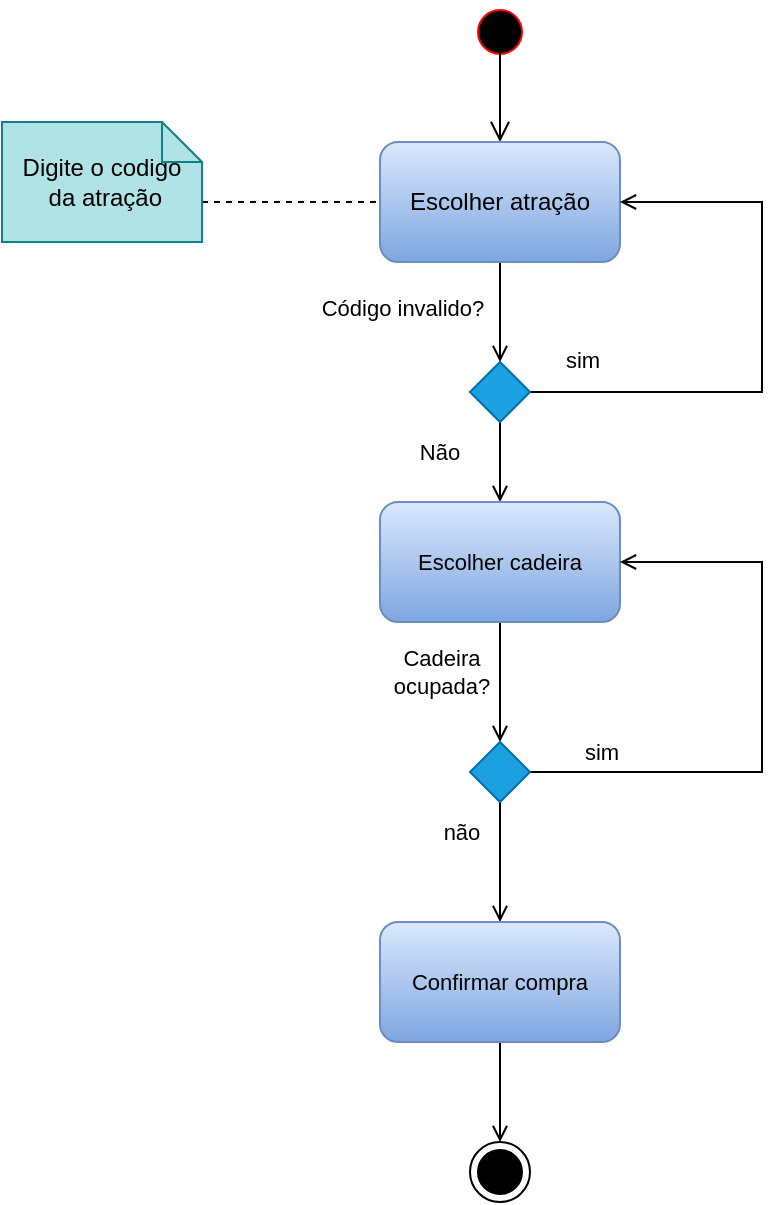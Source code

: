 <mxfile version="21.5.0" type="github">
  <diagram name="Página-1" id="Ujh2-OVXo8DI9-x1-dXK">
    <mxGraphModel dx="1114" dy="616" grid="1" gridSize="10" guides="1" tooltips="1" connect="1" arrows="1" fold="1" page="1" pageScale="1" pageWidth="827" pageHeight="1169" math="0" shadow="0">
      <root>
        <mxCell id="0" />
        <mxCell id="1" parent="0" />
        <mxCell id="xgi4914AB_i4iBTOgvoG-1" value="" style="ellipse;html=1;shape=startState;fillColor=#000000;strokeColor=#ff0000;" vertex="1" parent="1">
          <mxGeometry x="384" y="40" width="30" height="30" as="geometry" />
        </mxCell>
        <mxCell id="xgi4914AB_i4iBTOgvoG-2" value="" style="edgeStyle=orthogonalEdgeStyle;html=1;verticalAlign=bottom;endArrow=open;endSize=8;strokeColor=#000000;rounded=0;exitX=0.5;exitY=0.5;exitDx=0;exitDy=0;exitPerimeter=0;" edge="1" source="xgi4914AB_i4iBTOgvoG-1" parent="1">
          <mxGeometry relative="1" as="geometry">
            <mxPoint x="399" y="110" as="targetPoint" />
          </mxGeometry>
        </mxCell>
        <mxCell id="xgi4914AB_i4iBTOgvoG-9" style="edgeStyle=orthogonalEdgeStyle;rounded=0;orthogonalLoop=1;jettySize=auto;html=1;exitX=0.5;exitY=1;exitDx=0;exitDy=0;entryX=0.5;entryY=0;entryDx=0;entryDy=0;endArrow=open;endFill=0;" edge="1" parent="1" source="xgi4914AB_i4iBTOgvoG-5" target="xgi4914AB_i4iBTOgvoG-6">
          <mxGeometry relative="1" as="geometry" />
        </mxCell>
        <mxCell id="xgi4914AB_i4iBTOgvoG-5" value="Escolher atração" style="rounded=1;whiteSpace=wrap;html=1;fillColor=#dae8fc;gradientColor=#7ea6e0;strokeColor=#6c8ebf;" vertex="1" parent="1">
          <mxGeometry x="339" y="110" width="120" height="60" as="geometry" />
        </mxCell>
        <mxCell id="xgi4914AB_i4iBTOgvoG-11" style="edgeStyle=orthogonalEdgeStyle;shape=connector;rounded=0;orthogonalLoop=1;jettySize=auto;html=1;exitX=1;exitY=0.5;exitDx=0;exitDy=0;entryX=1;entryY=0.5;entryDx=0;entryDy=0;labelBackgroundColor=default;strokeColor=default;fontFamily=Helvetica;fontSize=11;fontColor=default;endArrow=open;endFill=0;" edge="1" parent="1" source="xgi4914AB_i4iBTOgvoG-6" target="xgi4914AB_i4iBTOgvoG-5">
          <mxGeometry relative="1" as="geometry">
            <Array as="points">
              <mxPoint x="530" y="235" />
              <mxPoint x="530" y="140" />
            </Array>
          </mxGeometry>
        </mxCell>
        <mxCell id="xgi4914AB_i4iBTOgvoG-14" style="edgeStyle=orthogonalEdgeStyle;shape=connector;rounded=0;orthogonalLoop=1;jettySize=auto;html=1;exitX=0.5;exitY=1;exitDx=0;exitDy=0;entryX=0.5;entryY=0;entryDx=0;entryDy=0;labelBackgroundColor=default;strokeColor=default;fontFamily=Helvetica;fontSize=11;fontColor=default;endArrow=open;endFill=0;" edge="1" parent="1" source="xgi4914AB_i4iBTOgvoG-6" target="xgi4914AB_i4iBTOgvoG-13">
          <mxGeometry relative="1" as="geometry" />
        </mxCell>
        <mxCell id="xgi4914AB_i4iBTOgvoG-6" value="" style="rhombus;whiteSpace=wrap;html=1;fillColor=#1ba1e2;strokeColor=#006EAF;fontColor=#ffffff;" vertex="1" parent="1">
          <mxGeometry x="384" y="220" width="30" height="30" as="geometry" />
        </mxCell>
        <mxCell id="xgi4914AB_i4iBTOgvoG-8" style="edgeStyle=orthogonalEdgeStyle;rounded=0;orthogonalLoop=1;jettySize=auto;html=1;exitX=0;exitY=0;exitDx=100;exitDy=40;exitPerimeter=0;entryX=0;entryY=0.5;entryDx=0;entryDy=0;dashed=1;endArrow=none;endFill=0;" edge="1" parent="1" source="xgi4914AB_i4iBTOgvoG-7" target="xgi4914AB_i4iBTOgvoG-5">
          <mxGeometry relative="1" as="geometry" />
        </mxCell>
        <mxCell id="xgi4914AB_i4iBTOgvoG-7" value="Digite o codigo&lt;br style=&quot;border-color: var(--border-color);&quot;&gt;&lt;span style=&quot;&quot;&gt;&amp;nbsp;da atração&lt;/span&gt;" style="shape=note;size=20;whiteSpace=wrap;html=1;fillColor=#b0e3e6;strokeColor=#0e8088;" vertex="1" parent="1">
          <mxGeometry x="150" y="100" width="100" height="60" as="geometry" />
        </mxCell>
        <mxCell id="xgi4914AB_i4iBTOgvoG-10" value="&lt;span style=&quot;font-weight: 400;&quot;&gt;Código&lt;/span&gt;&lt;span style=&quot;font-weight: normal;&quot;&gt;&amp;nbsp;invalido?&lt;/span&gt;" style="text;align=center;fontStyle=1;verticalAlign=middle;spacingLeft=3;spacingRight=3;strokeColor=none;rotatable=0;points=[[0,0.5],[1,0.5]];portConstraint=eastwest;html=1;fontSize=11;fontFamily=Helvetica;fontColor=default;" vertex="1" parent="1">
          <mxGeometry x="310" y="180" width="80" height="26" as="geometry" />
        </mxCell>
        <mxCell id="xgi4914AB_i4iBTOgvoG-12" value="&lt;span style=&quot;font-weight: normal;&quot;&gt;sim&lt;/span&gt;" style="text;align=center;fontStyle=1;verticalAlign=middle;spacingLeft=3;spacingRight=3;strokeColor=none;rotatable=0;points=[[0,0.5],[1,0.5]];portConstraint=eastwest;html=1;fontSize=11;fontFamily=Helvetica;fontColor=default;" vertex="1" parent="1">
          <mxGeometry x="400" y="206" width="80" height="26" as="geometry" />
        </mxCell>
        <mxCell id="xgi4914AB_i4iBTOgvoG-18" style="edgeStyle=orthogonalEdgeStyle;shape=connector;rounded=0;orthogonalLoop=1;jettySize=auto;html=1;exitX=0.5;exitY=1;exitDx=0;exitDy=0;entryX=0.5;entryY=0;entryDx=0;entryDy=0;labelBackgroundColor=default;strokeColor=default;fontFamily=Helvetica;fontSize=11;fontColor=default;endArrow=open;endFill=0;" edge="1" parent="1" source="xgi4914AB_i4iBTOgvoG-13" target="xgi4914AB_i4iBTOgvoG-17">
          <mxGeometry relative="1" as="geometry" />
        </mxCell>
        <mxCell id="xgi4914AB_i4iBTOgvoG-13" value="Escolher cadeira" style="rounded=1;whiteSpace=wrap;html=1;fontFamily=Helvetica;fontSize=11;fillColor=#dae8fc;gradientColor=#7ea6e0;strokeColor=#6c8ebf;" vertex="1" parent="1">
          <mxGeometry x="339" y="290" width="120" height="60" as="geometry" />
        </mxCell>
        <mxCell id="xgi4914AB_i4iBTOgvoG-15" value="Não" style="text;html=1;strokeColor=none;fillColor=none;align=center;verticalAlign=middle;whiteSpace=wrap;rounded=0;fontSize=11;fontFamily=Helvetica;fontColor=default;" vertex="1" parent="1">
          <mxGeometry x="339" y="250" width="60" height="30" as="geometry" />
        </mxCell>
        <mxCell id="xgi4914AB_i4iBTOgvoG-21" style="edgeStyle=orthogonalEdgeStyle;shape=connector;rounded=0;orthogonalLoop=1;jettySize=auto;html=1;exitX=1;exitY=0.5;exitDx=0;exitDy=0;entryX=1;entryY=0.5;entryDx=0;entryDy=0;labelBackgroundColor=default;strokeColor=default;fontFamily=Helvetica;fontSize=11;fontColor=default;endArrow=open;endFill=0;" edge="1" parent="1" source="xgi4914AB_i4iBTOgvoG-17" target="xgi4914AB_i4iBTOgvoG-13">
          <mxGeometry relative="1" as="geometry">
            <Array as="points">
              <mxPoint x="530" y="425" />
              <mxPoint x="530" y="320" />
            </Array>
          </mxGeometry>
        </mxCell>
        <mxCell id="xgi4914AB_i4iBTOgvoG-26" style="edgeStyle=orthogonalEdgeStyle;shape=connector;rounded=0;orthogonalLoop=1;jettySize=auto;html=1;exitX=0.5;exitY=1;exitDx=0;exitDy=0;entryX=0.5;entryY=0;entryDx=0;entryDy=0;labelBackgroundColor=default;strokeColor=default;fontFamily=Helvetica;fontSize=11;fontColor=default;endArrow=open;endFill=0;" edge="1" parent="1" source="xgi4914AB_i4iBTOgvoG-17" target="xgi4914AB_i4iBTOgvoG-23">
          <mxGeometry relative="1" as="geometry" />
        </mxCell>
        <mxCell id="xgi4914AB_i4iBTOgvoG-17" value="" style="rhombus;whiteSpace=wrap;html=1;fillColor=#1ba1e2;strokeColor=#006EAF;fontColor=#ffffff;" vertex="1" parent="1">
          <mxGeometry x="384" y="410" width="30" height="30" as="geometry" />
        </mxCell>
        <mxCell id="xgi4914AB_i4iBTOgvoG-19" value="Cadeira ocupada?" style="text;html=1;strokeColor=none;fillColor=none;align=center;verticalAlign=middle;whiteSpace=wrap;rounded=0;fontSize=11;fontFamily=Helvetica;fontColor=default;" vertex="1" parent="1">
          <mxGeometry x="340" y="360" width="60" height="30" as="geometry" />
        </mxCell>
        <mxCell id="xgi4914AB_i4iBTOgvoG-22" value="sim" style="text;html=1;strokeColor=none;fillColor=none;align=center;verticalAlign=middle;whiteSpace=wrap;rounded=0;fontSize=11;fontFamily=Helvetica;fontColor=default;" vertex="1" parent="1">
          <mxGeometry x="420" y="400" width="60" height="30" as="geometry" />
        </mxCell>
        <mxCell id="xgi4914AB_i4iBTOgvoG-29" style="edgeStyle=orthogonalEdgeStyle;shape=connector;rounded=0;orthogonalLoop=1;jettySize=auto;html=1;exitX=0.5;exitY=1;exitDx=0;exitDy=0;entryX=0.5;entryY=0;entryDx=0;entryDy=0;labelBackgroundColor=default;strokeColor=default;fontFamily=Helvetica;fontSize=11;fontColor=default;endArrow=open;endFill=0;" edge="1" parent="1" source="xgi4914AB_i4iBTOgvoG-23" target="xgi4914AB_i4iBTOgvoG-28">
          <mxGeometry relative="1" as="geometry" />
        </mxCell>
        <mxCell id="xgi4914AB_i4iBTOgvoG-23" value="Confirmar compra" style="rounded=1;whiteSpace=wrap;html=1;fontFamily=Helvetica;fontSize=11;fillColor=#dae8fc;gradientColor=#7ea6e0;strokeColor=#6c8ebf;" vertex="1" parent="1">
          <mxGeometry x="339" y="500" width="120" height="60" as="geometry" />
        </mxCell>
        <mxCell id="xgi4914AB_i4iBTOgvoG-27" value="não" style="text;html=1;strokeColor=none;fillColor=none;align=center;verticalAlign=middle;whiteSpace=wrap;rounded=0;fontSize=11;fontFamily=Helvetica;fontColor=default;" vertex="1" parent="1">
          <mxGeometry x="350" y="440" width="60" height="30" as="geometry" />
        </mxCell>
        <mxCell id="xgi4914AB_i4iBTOgvoG-28" value="" style="ellipse;html=1;shape=endState;fillColor=#000000;strokeColor=#000000;fontFamily=Helvetica;fontSize=11;fontColor=default;" vertex="1" parent="1">
          <mxGeometry x="384" y="610" width="30" height="30" as="geometry" />
        </mxCell>
      </root>
    </mxGraphModel>
  </diagram>
</mxfile>
